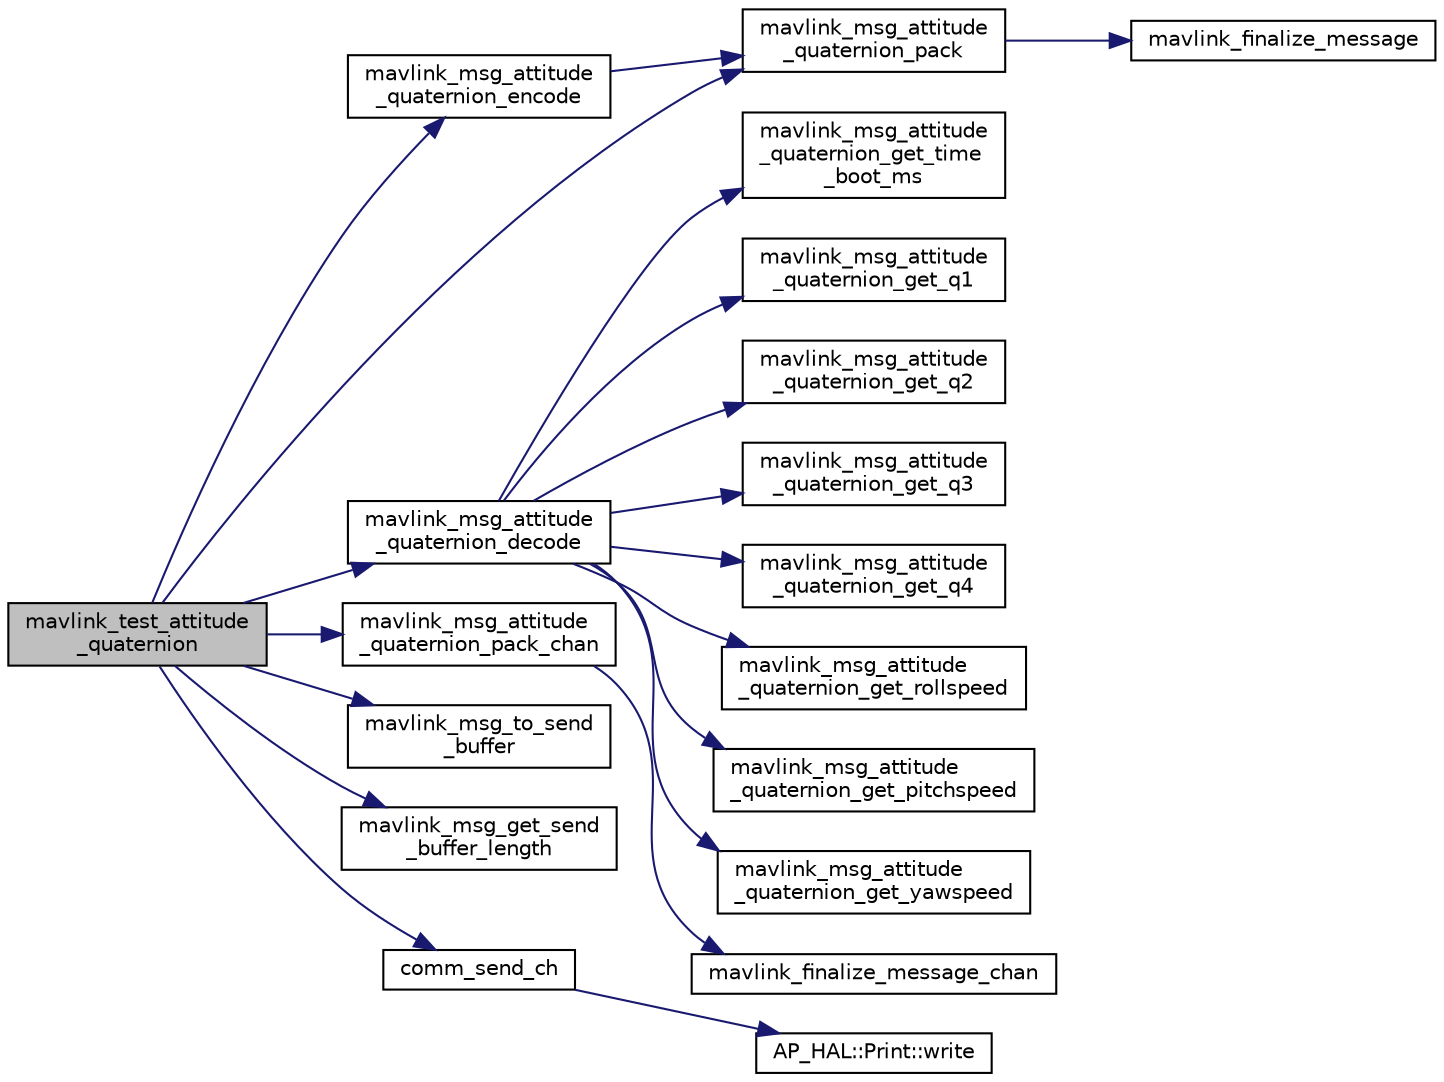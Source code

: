 digraph "mavlink_test_attitude_quaternion"
{
 // INTERACTIVE_SVG=YES
  edge [fontname="Helvetica",fontsize="10",labelfontname="Helvetica",labelfontsize="10"];
  node [fontname="Helvetica",fontsize="10",shape=record];
  rankdir="LR";
  Node1 [label="mavlink_test_attitude\l_quaternion",height=0.2,width=0.4,color="black", fillcolor="grey75", style="filled" fontcolor="black"];
  Node1 -> Node2 [color="midnightblue",fontsize="10",style="solid",fontname="Helvetica"];
  Node2 [label="mavlink_msg_attitude\l_quaternion_encode",height=0.2,width=0.4,color="black", fillcolor="white", style="filled",URL="$mavlink__msg__attitude__quaternion_8h.html#adfcfe4594d7fc77ffea003fecb92ce25",tooltip="Encode a attitude_quaternion struct. "];
  Node2 -> Node3 [color="midnightblue",fontsize="10",style="solid",fontname="Helvetica"];
  Node3 [label="mavlink_msg_attitude\l_quaternion_pack",height=0.2,width=0.4,color="black", fillcolor="white", style="filled",URL="$mavlink__msg__attitude__quaternion_8h.html#a1cb29b75b97d3f63b0727701284b1c62",tooltip="Pack a attitude_quaternion message. "];
  Node3 -> Node4 [color="midnightblue",fontsize="10",style="solid",fontname="Helvetica"];
  Node4 [label="mavlink_finalize_message",height=0.2,width=0.4,color="black", fillcolor="white", style="filled",URL="$v0_89_2mavlink__helpers_8h.html#af3bea083c5ec83f5b6570b2bd4a817d0",tooltip="Finalize a MAVLink message with MAVLINK_COMM_0 as default channel. "];
  Node1 -> Node5 [color="midnightblue",fontsize="10",style="solid",fontname="Helvetica"];
  Node5 [label="mavlink_msg_attitude\l_quaternion_decode",height=0.2,width=0.4,color="black", fillcolor="white", style="filled",URL="$mavlink__msg__attitude__quaternion_8h.html#a36343235c9c134808c36f39218ff3c10",tooltip="Decode a attitude_quaternion message into a struct. "];
  Node5 -> Node6 [color="midnightblue",fontsize="10",style="solid",fontname="Helvetica"];
  Node6 [label="mavlink_msg_attitude\l_quaternion_get_time\l_boot_ms",height=0.2,width=0.4,color="black", fillcolor="white", style="filled",URL="$mavlink__msg__attitude__quaternion_8h.html#a29d8dec9b996c49fbade031059e76d9a",tooltip="Send a attitude_quaternion message. "];
  Node5 -> Node7 [color="midnightblue",fontsize="10",style="solid",fontname="Helvetica"];
  Node7 [label="mavlink_msg_attitude\l_quaternion_get_q1",height=0.2,width=0.4,color="black", fillcolor="white", style="filled",URL="$mavlink__msg__attitude__quaternion_8h.html#a25a9d0dca16a4c487e2001c532c2626e",tooltip="Get field q1 from attitude_quaternion message. "];
  Node5 -> Node8 [color="midnightblue",fontsize="10",style="solid",fontname="Helvetica"];
  Node8 [label="mavlink_msg_attitude\l_quaternion_get_q2",height=0.2,width=0.4,color="black", fillcolor="white", style="filled",URL="$mavlink__msg__attitude__quaternion_8h.html#a526049c5671e3fb4888fcf773b976c69",tooltip="Get field q2 from attitude_quaternion message. "];
  Node5 -> Node9 [color="midnightblue",fontsize="10",style="solid",fontname="Helvetica"];
  Node9 [label="mavlink_msg_attitude\l_quaternion_get_q3",height=0.2,width=0.4,color="black", fillcolor="white", style="filled",URL="$mavlink__msg__attitude__quaternion_8h.html#a254c30f2d2db728ef41e98d80e2e673b",tooltip="Get field q3 from attitude_quaternion message. "];
  Node5 -> Node10 [color="midnightblue",fontsize="10",style="solid",fontname="Helvetica"];
  Node10 [label="mavlink_msg_attitude\l_quaternion_get_q4",height=0.2,width=0.4,color="black", fillcolor="white", style="filled",URL="$mavlink__msg__attitude__quaternion_8h.html#a523915aface858e6917f503b83c475da",tooltip="Get field q4 from attitude_quaternion message. "];
  Node5 -> Node11 [color="midnightblue",fontsize="10",style="solid",fontname="Helvetica"];
  Node11 [label="mavlink_msg_attitude\l_quaternion_get_rollspeed",height=0.2,width=0.4,color="black", fillcolor="white", style="filled",URL="$mavlink__msg__attitude__quaternion_8h.html#a8befefa5ee383cce7e98181cf24df5c7",tooltip="Get field rollspeed from attitude_quaternion message. "];
  Node5 -> Node12 [color="midnightblue",fontsize="10",style="solid",fontname="Helvetica"];
  Node12 [label="mavlink_msg_attitude\l_quaternion_get_pitchspeed",height=0.2,width=0.4,color="black", fillcolor="white", style="filled",URL="$mavlink__msg__attitude__quaternion_8h.html#afbfadd91044c4e22ee11c175a1dbeac9",tooltip="Get field pitchspeed from attitude_quaternion message. "];
  Node5 -> Node13 [color="midnightblue",fontsize="10",style="solid",fontname="Helvetica"];
  Node13 [label="mavlink_msg_attitude\l_quaternion_get_yawspeed",height=0.2,width=0.4,color="black", fillcolor="white", style="filled",URL="$mavlink__msg__attitude__quaternion_8h.html#a9d3af21e1107b86e7c80fc14e78cec25",tooltip="Get field yawspeed from attitude_quaternion message. "];
  Node1 -> Node3 [color="midnightblue",fontsize="10",style="solid",fontname="Helvetica"];
  Node1 -> Node14 [color="midnightblue",fontsize="10",style="solid",fontname="Helvetica"];
  Node14 [label="mavlink_msg_attitude\l_quaternion_pack_chan",height=0.2,width=0.4,color="black", fillcolor="white", style="filled",URL="$mavlink__msg__attitude__quaternion_8h.html#acae4243f569b92829bf2523dccc4d6c4",tooltip="Pack a attitude_quaternion message on a channel. "];
  Node14 -> Node15 [color="midnightblue",fontsize="10",style="solid",fontname="Helvetica"];
  Node15 [label="mavlink_finalize_message_chan",height=0.2,width=0.4,color="black", fillcolor="white", style="filled",URL="$v0_89_2mavlink__helpers_8h.html#aa66131138fc02101dcc73b4b556ab422",tooltip="Finalize a MAVLink message with channel assignment. "];
  Node1 -> Node16 [color="midnightblue",fontsize="10",style="solid",fontname="Helvetica"];
  Node16 [label="mavlink_msg_to_send\l_buffer",height=0.2,width=0.4,color="black", fillcolor="white", style="filled",URL="$v0_89_2mavlink__helpers_8h.html#afea0a9befa84822fd62c2899ea0d849e",tooltip="Pack a message to send it over a serial byte stream. "];
  Node1 -> Node17 [color="midnightblue",fontsize="10",style="solid",fontname="Helvetica"];
  Node17 [label="mavlink_msg_get_send\l_buffer_length",height=0.2,width=0.4,color="black", fillcolor="white", style="filled",URL="$v0_89_2protocol_8h.html#aa86c08f27aabb7a2e12a67f189f590c8",tooltip="Get the required buffer size for this message. "];
  Node1 -> Node18 [color="midnightblue",fontsize="10",style="solid",fontname="Helvetica"];
  Node18 [label="comm_send_ch",height=0.2,width=0.4,color="black", fillcolor="white", style="filled",URL="$GCS__MAVLink_8h.html#ab753873a1ee10adedd0ce246311468f8"];
  Node18 -> Node19 [color="midnightblue",fontsize="10",style="solid",fontname="Helvetica"];
  Node19 [label="AP_HAL::Print::write",height=0.2,width=0.4,color="black", fillcolor="white", style="filled",URL="$classAP__HAL_1_1Print.html#acc65391952a43334f8f5c9bef341f501"];
}
